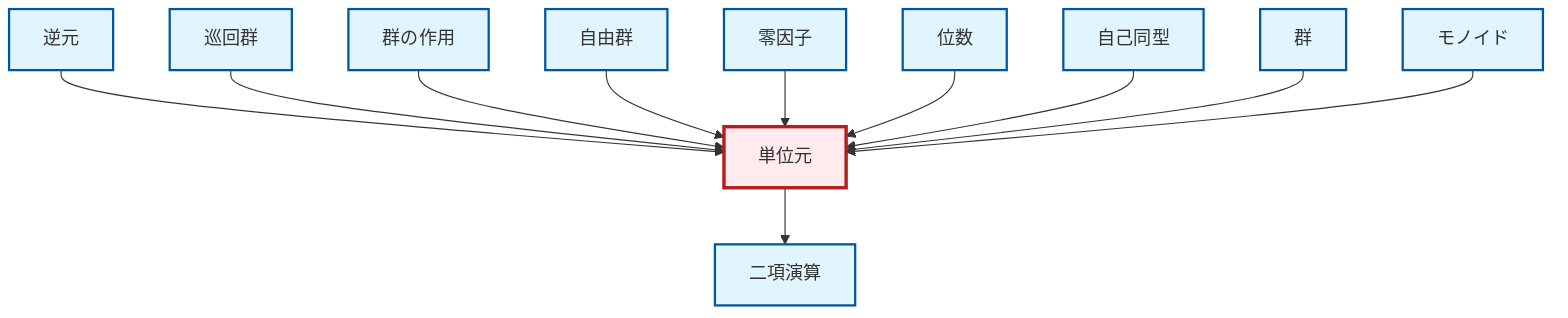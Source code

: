 graph TD
    classDef definition fill:#e1f5fe,stroke:#01579b,stroke-width:2px
    classDef theorem fill:#f3e5f5,stroke:#4a148c,stroke-width:2px
    classDef axiom fill:#fff3e0,stroke:#e65100,stroke-width:2px
    classDef example fill:#e8f5e9,stroke:#1b5e20,stroke-width:2px
    classDef current fill:#ffebee,stroke:#b71c1c,stroke-width:3px
    def-monoid["モノイド"]:::definition
    def-free-group["自由群"]:::definition
    def-group["群"]:::definition
    def-automorphism["自己同型"]:::definition
    def-group-action["群の作用"]:::definition
    def-identity-element["単位元"]:::definition
    def-cyclic-group["巡回群"]:::definition
    def-binary-operation["二項演算"]:::definition
    def-zero-divisor["零因子"]:::definition
    def-order["位数"]:::definition
    def-inverse-element["逆元"]:::definition
    def-inverse-element --> def-identity-element
    def-cyclic-group --> def-identity-element
    def-group-action --> def-identity-element
    def-free-group --> def-identity-element
    def-zero-divisor --> def-identity-element
    def-identity-element --> def-binary-operation
    def-order --> def-identity-element
    def-automorphism --> def-identity-element
    def-group --> def-identity-element
    def-monoid --> def-identity-element
    class def-identity-element current